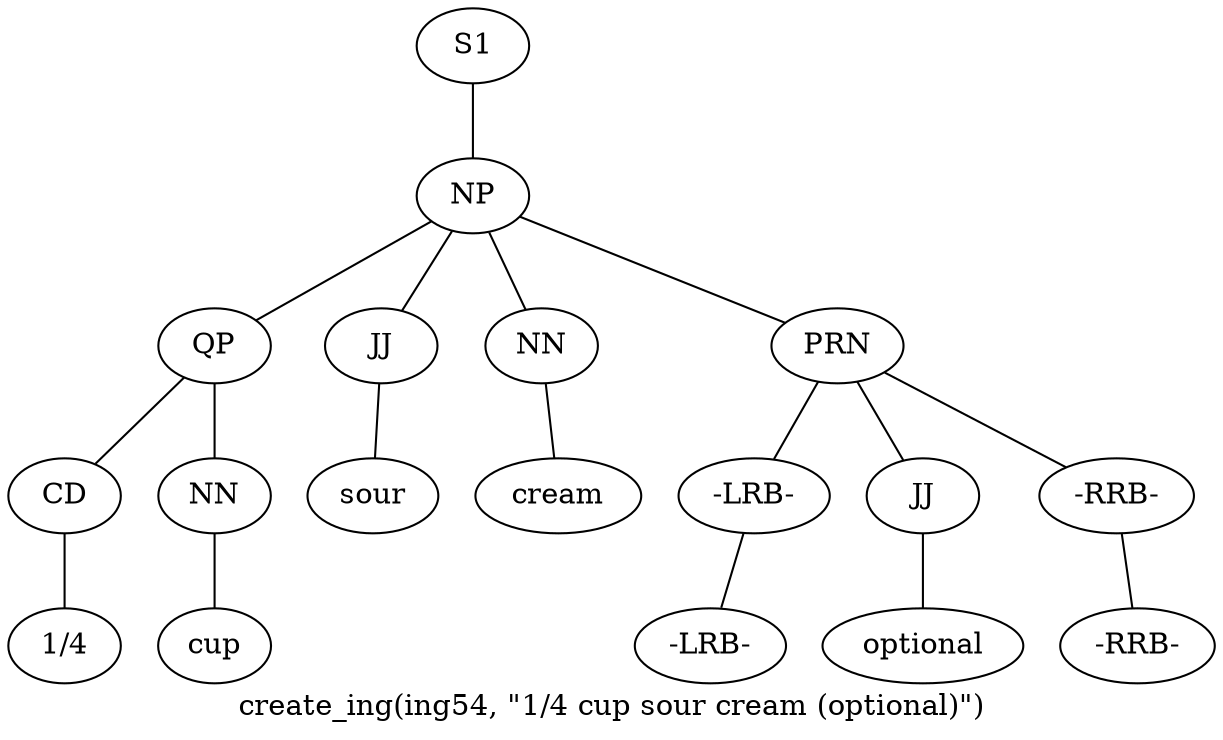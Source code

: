 graph SyntaxGraph {
	label = "create_ing(ing54, \"1/4 cup sour cream (optional)\")";
	Node0 [label="S1"];
	Node1 [label="NP"];
	Node2 [label="QP"];
	Node3 [label="CD"];
	Node4 [label="1/4"];
	Node5 [label="NN"];
	Node6 [label="cup"];
	Node7 [label="JJ"];
	Node8 [label="sour"];
	Node9 [label="NN"];
	Node10 [label="cream"];
	Node11 [label="PRN"];
	Node12 [label="-LRB-"];
	Node13 [label="-LRB-"];
	Node14 [label="JJ"];
	Node15 [label="optional"];
	Node16 [label="-RRB-"];
	Node17 [label="-RRB-"];

	Node0 -- Node1;
	Node1 -- Node2;
	Node1 -- Node7;
	Node1 -- Node9;
	Node1 -- Node11;
	Node2 -- Node3;
	Node2 -- Node5;
	Node3 -- Node4;
	Node5 -- Node6;
	Node7 -- Node8;
	Node9 -- Node10;
	Node11 -- Node12;
	Node11 -- Node14;
	Node11 -- Node16;
	Node12 -- Node13;
	Node14 -- Node15;
	Node16 -- Node17;
}
